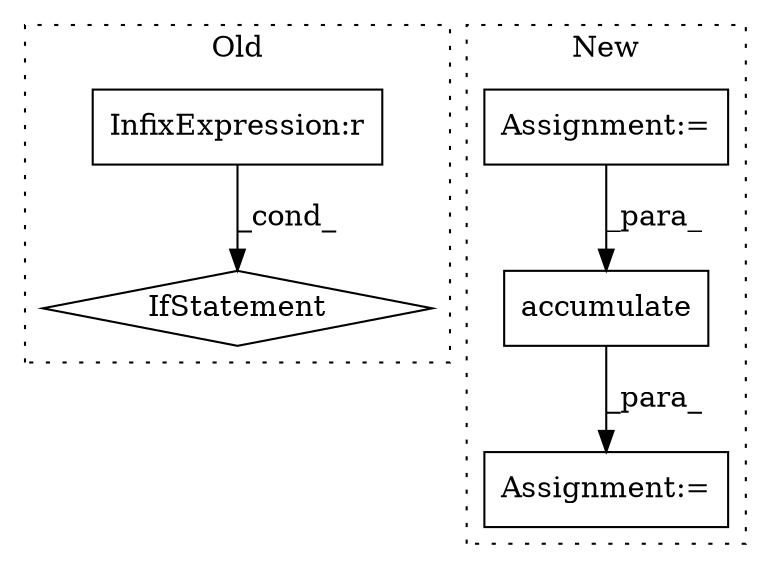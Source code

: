digraph G {
subgraph cluster0 {
1 [label="IfStatement" a="25" s="1849" l="3" shape="diamond"];
3 [label="InfixExpression:r" a="27" s="1821" l="4" shape="box"];
label = "Old";
style="dotted";
}
subgraph cluster1 {
2 [label="accumulate" a="32" s="1673,1806" l="26,-5" shape="box"];
4 [label="Assignment:=" a="7" s="1653" l="1" shape="box"];
5 [label="Assignment:=" a="7" s="1776" l="22" shape="box"];
label = "New";
style="dotted";
}
2 -> 4 [label="_para_"];
3 -> 1 [label="_cond_"];
5 -> 2 [label="_para_"];
}